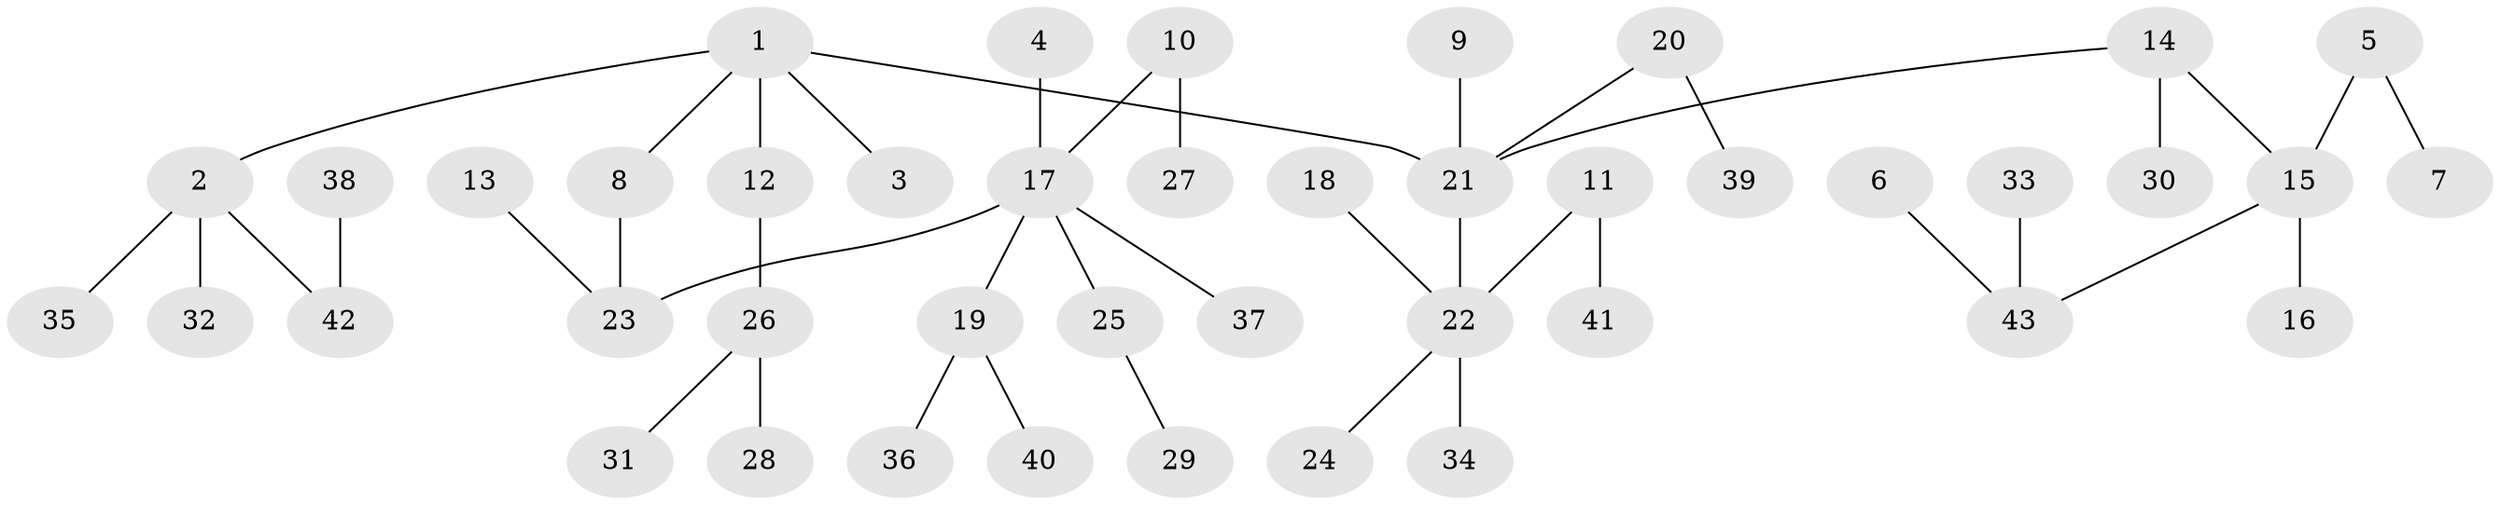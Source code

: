 // original degree distribution, {4: 0.047058823529411764, 5: 0.03529411764705882, 6: 0.023529411764705882, 2: 0.27058823529411763, 3: 0.11764705882352941, 1: 0.49411764705882355, 7: 0.011764705882352941}
// Generated by graph-tools (version 1.1) at 2025/50/03/09/25 03:50:26]
// undirected, 43 vertices, 42 edges
graph export_dot {
graph [start="1"]
  node [color=gray90,style=filled];
  1;
  2;
  3;
  4;
  5;
  6;
  7;
  8;
  9;
  10;
  11;
  12;
  13;
  14;
  15;
  16;
  17;
  18;
  19;
  20;
  21;
  22;
  23;
  24;
  25;
  26;
  27;
  28;
  29;
  30;
  31;
  32;
  33;
  34;
  35;
  36;
  37;
  38;
  39;
  40;
  41;
  42;
  43;
  1 -- 2 [weight=1.0];
  1 -- 3 [weight=1.0];
  1 -- 8 [weight=1.0];
  1 -- 12 [weight=1.0];
  1 -- 21 [weight=1.0];
  2 -- 32 [weight=1.0];
  2 -- 35 [weight=1.0];
  2 -- 42 [weight=1.0];
  4 -- 17 [weight=1.0];
  5 -- 7 [weight=1.0];
  5 -- 15 [weight=1.0];
  6 -- 43 [weight=1.0];
  8 -- 23 [weight=1.0];
  9 -- 21 [weight=1.0];
  10 -- 17 [weight=1.0];
  10 -- 27 [weight=1.0];
  11 -- 22 [weight=1.0];
  11 -- 41 [weight=1.0];
  12 -- 26 [weight=1.0];
  13 -- 23 [weight=1.0];
  14 -- 15 [weight=1.0];
  14 -- 21 [weight=1.0];
  14 -- 30 [weight=1.0];
  15 -- 16 [weight=1.0];
  15 -- 43 [weight=1.0];
  17 -- 19 [weight=1.0];
  17 -- 23 [weight=1.0];
  17 -- 25 [weight=1.0];
  17 -- 37 [weight=1.0];
  18 -- 22 [weight=1.0];
  19 -- 36 [weight=1.0];
  19 -- 40 [weight=1.0];
  20 -- 21 [weight=1.0];
  20 -- 39 [weight=1.0];
  21 -- 22 [weight=1.0];
  22 -- 24 [weight=1.0];
  22 -- 34 [weight=1.0];
  25 -- 29 [weight=1.0];
  26 -- 28 [weight=1.0];
  26 -- 31 [weight=1.0];
  33 -- 43 [weight=1.0];
  38 -- 42 [weight=1.0];
}
